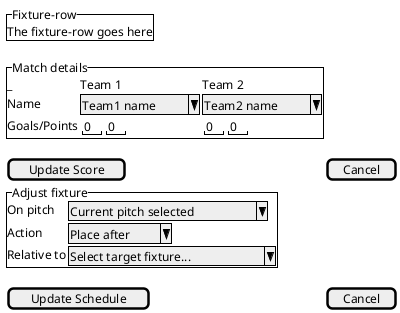 @startsalt
{
  {^"Fixture-row"
    The fixture-row goes here
  }
  {^"Match details"
    _         | Team 1          | Team 2
    Name      | ^Team1 name   ^ | ^Team2 name   ^
    Goals/Points     | { " 0" | " 0"} | { " 0" | " 0" }
  }
  [ Update Score ] | [ Cancel ]

  {^"Adjust fixture"
    On pitch     | ^Current pitch selected ^
    Action       | ^Place after^
    Relative to  | ^Select target fixture...^
  }
  [ Update Schedule ] | [ Cancel ]
}
@endsalt 
